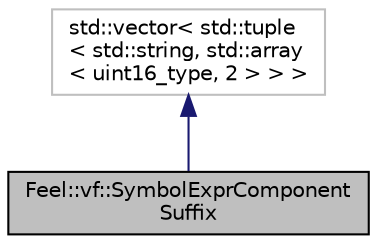 digraph "Feel::vf::SymbolExprComponentSuffix"
{
 // LATEX_PDF_SIZE
  edge [fontname="Helvetica",fontsize="10",labelfontname="Helvetica",labelfontsize="10"];
  node [fontname="Helvetica",fontsize="10",shape=record];
  Node1 [label="Feel::vf::SymbolExprComponent\lSuffix",height=0.2,width=0.4,color="black", fillcolor="grey75", style="filled", fontcolor="black",tooltip=" "];
  Node2 -> Node1 [dir="back",color="midnightblue",fontsize="10",style="solid",fontname="Helvetica"];
  Node2 [label="std::vector\< std::tuple\l\< std::string, std::array\l\< uint16_type, 2 \> \> \>",height=0.2,width=0.4,color="grey75", fillcolor="white", style="filled",tooltip="STL class."];
}
